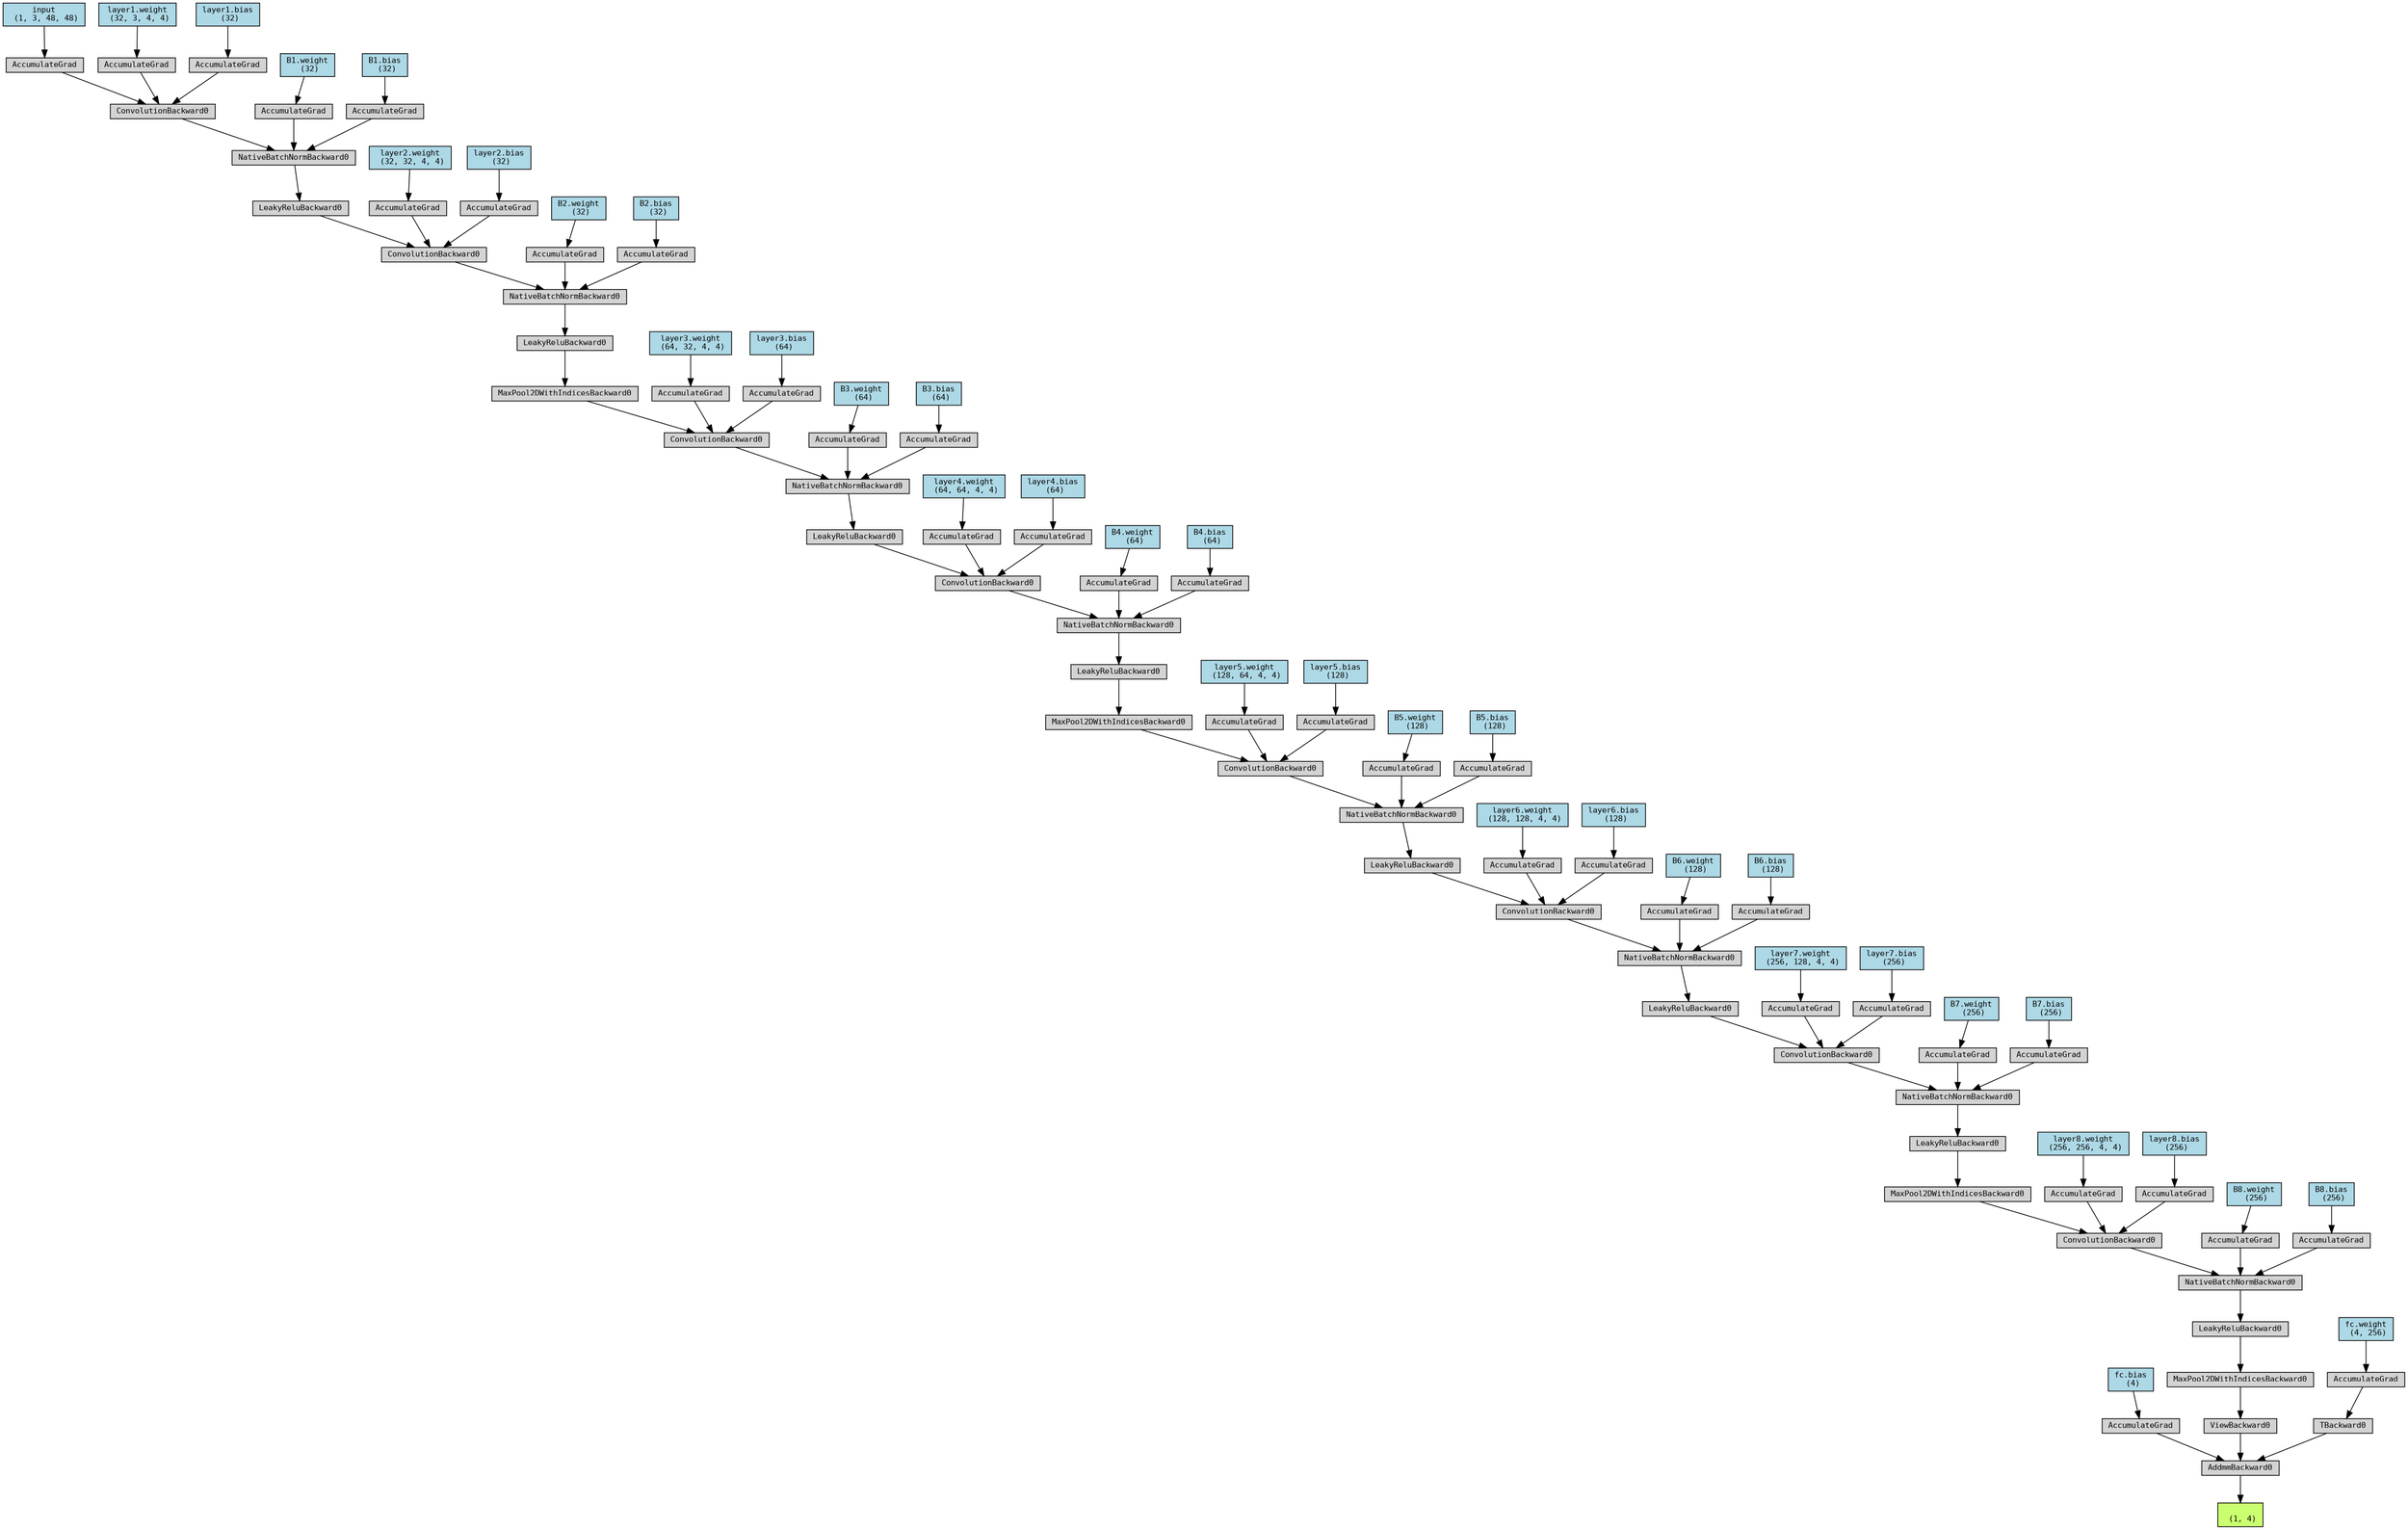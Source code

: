 digraph {
	graph [size="30.45,30.45"]
	node [align=left fontname=monospace fontsize=10 height=0.2 ranksep=0.1 shape=box style=filled]
	4999189744 [label="
 (1, 4)" fillcolor=darkolivegreen1]
	4999033568 [label=AddmmBackward0]
	4999033424 -> 4999033568
	4999186960 [label="fc.bias
 (4)" fillcolor=lightblue]
	4999186960 -> 4999033424
	4999033424 [label=AccumulateGrad]
	4999033376 -> 4999033568
	4999033376 [label=ViewBackward0]
	4999033280 -> 4999033376
	4999033280 [label=MaxPool2DWithIndicesBackward0]
	4999033136 -> 4999033280
	4999033136 [label=LeakyReluBackward0]
	4999032896 -> 4999033136
	4999032896 [label=NativeBatchNormBackward0]
	4999032800 -> 4999032896
	4999032800 [label=ConvolutionBackward0]
	4999032608 -> 4999032800
	4999032608 [label=MaxPool2DWithIndicesBackward0]
	4999032320 -> 4999032608
	4999032320 [label=LeakyReluBackward0]
	4999032176 -> 4999032320
	4999032176 [label=NativeBatchNormBackward0]
	4999032032 -> 4999032176
	4999032032 [label=ConvolutionBackward0]
	4999034144 -> 4999032032
	4999034144 [label=LeakyReluBackward0]
	4999034336 -> 4999034144
	4999034336 [label=NativeBatchNormBackward0]
	4999034432 -> 4999034336
	4999034432 [label=ConvolutionBackward0]
	4999034624 -> 4999034432
	4999034624 [label=LeakyReluBackward0]
	4999034816 -> 4999034624
	4999034816 [label=NativeBatchNormBackward0]
	4999034912 -> 4999034816
	4999034912 [label=ConvolutionBackward0]
	4999035104 -> 4999034912
	4999035104 [label=MaxPool2DWithIndicesBackward0]
	4999035296 -> 4999035104
	4999035296 [label=LeakyReluBackward0]
	4999035392 -> 4999035296
	4999035392 [label=NativeBatchNormBackward0]
	4999035488 -> 4999035392
	4999035488 [label=ConvolutionBackward0]
	4999035680 -> 4999035488
	4999035680 [label=LeakyReluBackward0]
	4999035872 -> 4999035680
	4999035872 [label=NativeBatchNormBackward0]
	4999035968 -> 4999035872
	4999035968 [label=ConvolutionBackward0]
	4999036160 -> 4999035968
	4999036160 [label=MaxPool2DWithIndicesBackward0]
	4999036352 -> 4999036160
	4999036352 [label=LeakyReluBackward0]
	4999036448 -> 4999036352
	4999036448 [label=NativeBatchNormBackward0]
	4999036544 -> 4999036448
	4999036544 [label=ConvolutionBackward0]
	4999036736 -> 4999036544
	4999036736 [label=LeakyReluBackward0]
	4999036880 -> 4999036736
	4999036880 [label=NativeBatchNormBackward0]
	4999266464 -> 4999036880
	4999266464 [label=ConvolutionBackward0]
	4999266656 -> 4999266464
	4998951856 [label="input
 (1, 3, 48, 48)" fillcolor=lightblue]
	4998951856 -> 4999266656
	4999266656 [label=AccumulateGrad]
	4999266608 -> 4999266464
	4998952048 [label="layer1.weight
 (32, 3, 4, 4)" fillcolor=lightblue]
	4998952048 -> 4999266608
	4999266608 [label=AccumulateGrad]
	4999266560 -> 4999266464
	4998952144 [label="layer1.bias
 (32)" fillcolor=lightblue]
	4998952144 -> 4999266560
	4999266560 [label=AccumulateGrad]
	4999266416 -> 4999036880
	4998952240 [label="B1.weight
 (32)" fillcolor=lightblue]
	4998952240 -> 4999266416
	4999266416 [label=AccumulateGrad]
	4999266368 -> 4999036880
	4998952336 [label="B1.bias
 (32)" fillcolor=lightblue]
	4998952336 -> 4999266368
	4999266368 [label=AccumulateGrad]
	4999036688 -> 4999036544
	4998952720 [label="layer2.weight
 (32, 32, 4, 4)" fillcolor=lightblue]
	4998952720 -> 4999036688
	4999036688 [label=AccumulateGrad]
	4999036640 -> 4999036544
	4998952816 [label="layer2.bias
 (32)" fillcolor=lightblue]
	4998952816 -> 4999036640
	4999036640 [label=AccumulateGrad]
	4999036496 -> 4999036448
	4998952912 [label="B2.weight
 (32)" fillcolor=lightblue]
	4998952912 -> 4999036496
	4999036496 [label=AccumulateGrad]
	4999036256 -> 4999036448
	4998953008 [label="B2.bias
 (32)" fillcolor=lightblue]
	4998953008 -> 4999036256
	4999036256 [label=AccumulateGrad]
	4999036112 -> 4999035968
	4998953392 [label="layer3.weight
 (64, 32, 4, 4)" fillcolor=lightblue]
	4998953392 -> 4999036112
	4999036112 [label=AccumulateGrad]
	4999036064 -> 4999035968
	4998953488 [label="layer3.bias
 (64)" fillcolor=lightblue]
	4998953488 -> 4999036064
	4999036064 [label=AccumulateGrad]
	4999035920 -> 4999035872
	4998953584 [label="B3.weight
 (64)" fillcolor=lightblue]
	4998953584 -> 4999035920
	4999035920 [label=AccumulateGrad]
	4999035776 -> 4999035872
	4998953680 [label="B3.bias
 (64)" fillcolor=lightblue]
	4998953680 -> 4999035776
	4999035776 [label=AccumulateGrad]
	4999035632 -> 4999035488
	4998954064 [label="layer4.weight
 (64, 64, 4, 4)" fillcolor=lightblue]
	4998954064 -> 4999035632
	4999035632 [label=AccumulateGrad]
	4999035584 -> 4999035488
	4998954160 [label="layer4.bias
 (64)" fillcolor=lightblue]
	4998954160 -> 4999035584
	4999035584 [label=AccumulateGrad]
	4999035440 -> 4999035392
	4998954256 [label="B4.weight
 (64)" fillcolor=lightblue]
	4998954256 -> 4999035440
	4999035440 [label=AccumulateGrad]
	4999035200 -> 4999035392
	4998954352 [label="B4.bias
 (64)" fillcolor=lightblue]
	4998954352 -> 4999035200
	4999035200 [label=AccumulateGrad]
	4999035056 -> 4999034912
	4998954736 [label="layer5.weight
 (128, 64, 4, 4)" fillcolor=lightblue]
	4998954736 -> 4999035056
	4999035056 [label=AccumulateGrad]
	4999035008 -> 4999034912
	4998954832 [label="layer5.bias
 (128)" fillcolor=lightblue]
	4998954832 -> 4999035008
	4999035008 [label=AccumulateGrad]
	4999034864 -> 4999034816
	4998954928 [label="B5.weight
 (128)" fillcolor=lightblue]
	4998954928 -> 4999034864
	4999034864 [label=AccumulateGrad]
	4999034720 -> 4999034816
	4999184464 [label="B5.bias
 (128)" fillcolor=lightblue]
	4999184464 -> 4999034720
	4999034720 [label=AccumulateGrad]
	4999034576 -> 4999034432
	4999184848 [label="layer6.weight
 (128, 128, 4, 4)" fillcolor=lightblue]
	4999184848 -> 4999034576
	4999034576 [label=AccumulateGrad]
	4999034528 -> 4999034432
	4999184944 [label="layer6.bias
 (128)" fillcolor=lightblue]
	4999184944 -> 4999034528
	4999034528 [label=AccumulateGrad]
	4999034384 -> 4999034336
	4999185040 [label="B6.weight
 (128)" fillcolor=lightblue]
	4999185040 -> 4999034384
	4999034384 [label=AccumulateGrad]
	4999034240 -> 4999034336
	4999185136 [label="B6.bias
 (128)" fillcolor=lightblue]
	4999185136 -> 4999034240
	4999034240 [label=AccumulateGrad]
	4999034096 -> 4999032032
	4999185520 [label="layer7.weight
 (256, 128, 4, 4)" fillcolor=lightblue]
	4999185520 -> 4999034096
	4999034096 [label=AccumulateGrad]
	4999034048 -> 4999032032
	4999185616 [label="layer7.bias
 (256)" fillcolor=lightblue]
	4999185616 -> 4999034048
	4999034048 [label=AccumulateGrad]
	4999032128 -> 4999032176
	4999185712 [label="B7.weight
 (256)" fillcolor=lightblue]
	4999185712 -> 4999032128
	4999032128 [label=AccumulateGrad]
	4999032416 -> 4999032176
	4999185808 [label="B7.bias
 (256)" fillcolor=lightblue]
	4999185808 -> 4999032416
	4999032416 [label=AccumulateGrad]
	4999032656 -> 4999032800
	4999186192 [label="layer8.weight
 (256, 256, 4, 4)" fillcolor=lightblue]
	4999186192 -> 4999032656
	4999032656 [label=AccumulateGrad]
	4999032704 -> 4999032800
	4999186288 [label="layer8.bias
 (256)" fillcolor=lightblue]
	4999186288 -> 4999032704
	4999032704 [label=AccumulateGrad]
	4999032848 -> 4999032896
	4999186384 [label="B8.weight
 (256)" fillcolor=lightblue]
	4999186384 -> 4999032848
	4999032848 [label=AccumulateGrad]
	4999033232 -> 4999032896
	4999186480 [label="B8.bias
 (256)" fillcolor=lightblue]
	4999186480 -> 4999033232
	4999033232 [label=AccumulateGrad]
	4999033328 -> 4999033568
	4999033328 [label=TBackward0]
	4999033088 -> 4999033328
	4999186864 [label="fc.weight
 (4, 256)" fillcolor=lightblue]
	4999186864 -> 4999033088
	4999033088 [label=AccumulateGrad]
	4999033568 -> 4999189744
}
